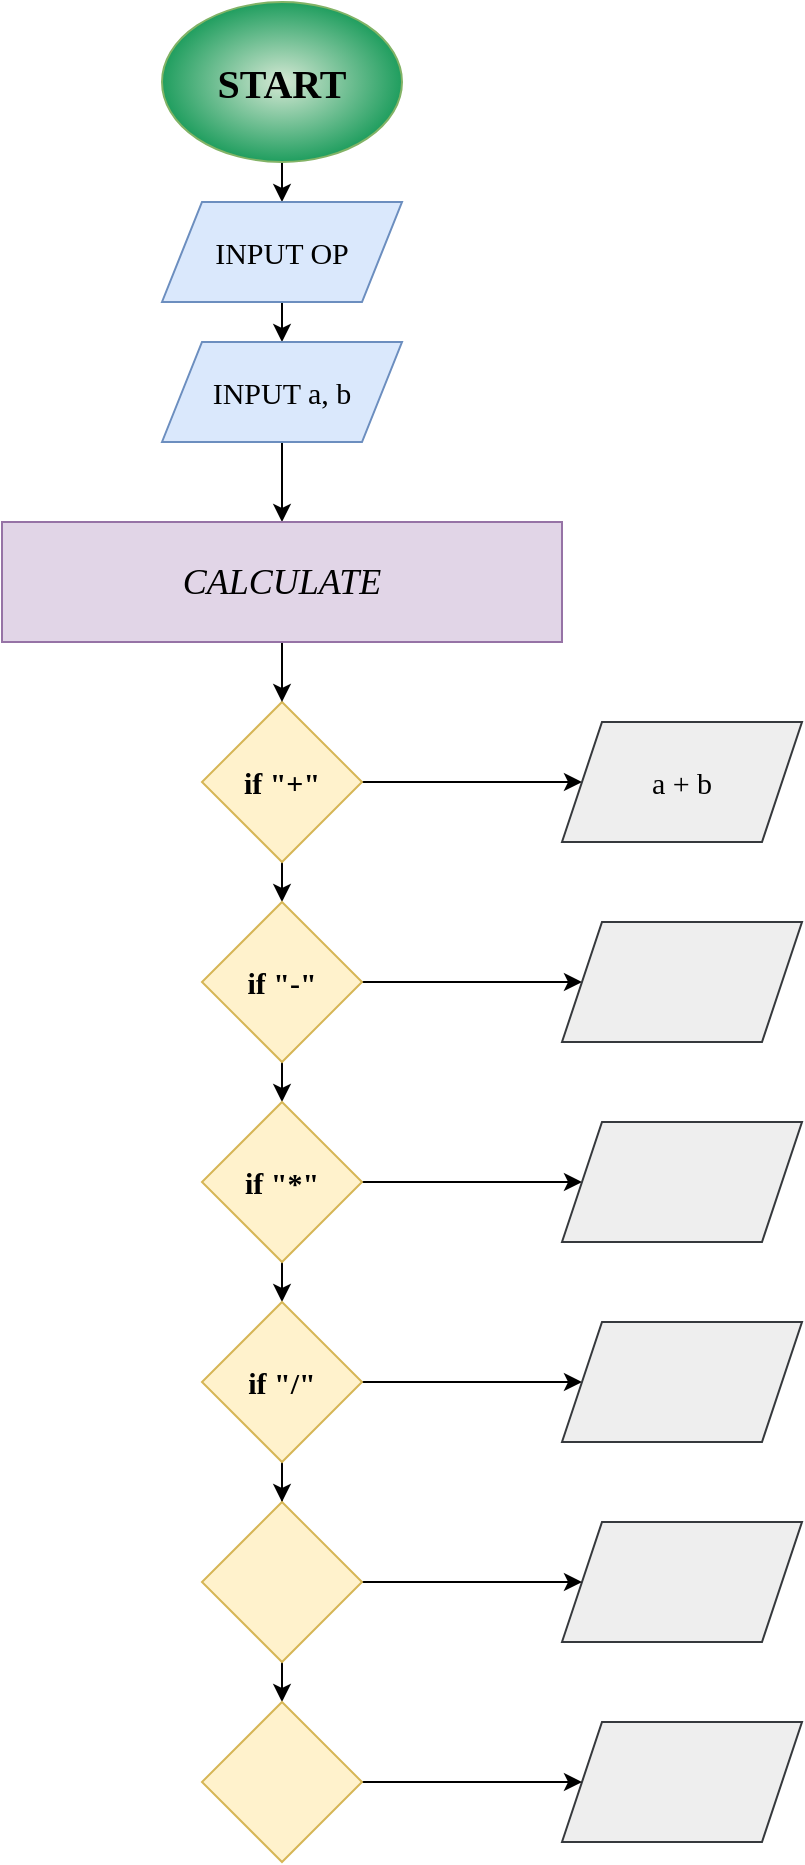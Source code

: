 <mxfile version="20.5.2" type="github">
  <diagram id="C5RBs43oDa-KdzZeNtuy" name="Page-1">
    <mxGraphModel dx="1422" dy="794" grid="1" gridSize="10" guides="1" tooltips="1" connect="1" arrows="1" fold="1" page="1" pageScale="1" pageWidth="827" pageHeight="1169" math="0" shadow="0">
      <root>
        <mxCell id="WIyWlLk6GJQsqaUBKTNV-0" />
        <mxCell id="WIyWlLk6GJQsqaUBKTNV-1" parent="WIyWlLk6GJQsqaUBKTNV-0" />
        <mxCell id="pvgt4qvxZRQ9d5zmDmnY-2" style="edgeStyle=orthogonalEdgeStyle;rounded=0;orthogonalLoop=1;jettySize=auto;html=1;exitX=0.5;exitY=1;exitDx=0;exitDy=0;entryX=0.5;entryY=0;entryDx=0;entryDy=0;" edge="1" parent="WIyWlLk6GJQsqaUBKTNV-1" source="pvgt4qvxZRQ9d5zmDmnY-0" target="pvgt4qvxZRQ9d5zmDmnY-4">
          <mxGeometry relative="1" as="geometry">
            <mxPoint x="420" y="130" as="targetPoint" />
          </mxGeometry>
        </mxCell>
        <mxCell id="pvgt4qvxZRQ9d5zmDmnY-0" value="START" style="ellipse;whiteSpace=wrap;html=1;fontSize=20;fontFamily=Comic Sans MS;fontStyle=1;fillColor=#d5e8d4;strokeColor=#82b366;gradientColor=#209E5F;gradientDirection=radial;" vertex="1" parent="WIyWlLk6GJQsqaUBKTNV-1">
          <mxGeometry x="360" y="10" width="120" height="80" as="geometry" />
        </mxCell>
        <mxCell id="pvgt4qvxZRQ9d5zmDmnY-6" style="edgeStyle=orthogonalEdgeStyle;rounded=0;orthogonalLoop=1;jettySize=auto;html=1;exitX=0.5;exitY=1;exitDx=0;exitDy=0;entryX=0.5;entryY=0;entryDx=0;entryDy=0;fontFamily=Comic Sans MS;fontSize=15;" edge="1" parent="WIyWlLk6GJQsqaUBKTNV-1" source="pvgt4qvxZRQ9d5zmDmnY-4" target="pvgt4qvxZRQ9d5zmDmnY-5">
          <mxGeometry relative="1" as="geometry" />
        </mxCell>
        <mxCell id="pvgt4qvxZRQ9d5zmDmnY-4" value="INPUT OP" style="shape=parallelogram;perimeter=parallelogramPerimeter;whiteSpace=wrap;html=1;fixedSize=1;fontFamily=Comic Sans MS;fontSize=15;fillColor=#dae8fc;strokeColor=#6c8ebf;" vertex="1" parent="WIyWlLk6GJQsqaUBKTNV-1">
          <mxGeometry x="360" y="110" width="120" height="50" as="geometry" />
        </mxCell>
        <mxCell id="pvgt4qvxZRQ9d5zmDmnY-25" style="edgeStyle=orthogonalEdgeStyle;rounded=0;orthogonalLoop=1;jettySize=auto;html=1;exitX=0.5;exitY=1;exitDx=0;exitDy=0;entryX=0.5;entryY=0;entryDx=0;entryDy=0;fontFamily=Comic Sans MS;fontSize=18;" edge="1" parent="WIyWlLk6GJQsqaUBKTNV-1" source="pvgt4qvxZRQ9d5zmDmnY-5" target="pvgt4qvxZRQ9d5zmDmnY-24">
          <mxGeometry relative="1" as="geometry" />
        </mxCell>
        <mxCell id="pvgt4qvxZRQ9d5zmDmnY-5" value="INPUT a, b" style="shape=parallelogram;perimeter=parallelogramPerimeter;whiteSpace=wrap;html=1;fixedSize=1;fontFamily=Comic Sans MS;fontSize=15;fillColor=#dae8fc;gradientDirection=radial;strokeColor=#6c8ebf;" vertex="1" parent="WIyWlLk6GJQsqaUBKTNV-1">
          <mxGeometry x="360" y="180" width="120" height="50" as="geometry" />
        </mxCell>
        <mxCell id="pvgt4qvxZRQ9d5zmDmnY-13" style="edgeStyle=orthogonalEdgeStyle;rounded=0;orthogonalLoop=1;jettySize=auto;html=1;exitX=0.5;exitY=1;exitDx=0;exitDy=0;entryX=0.5;entryY=0;entryDx=0;entryDy=0;fontFamily=Comic Sans MS;fontSize=15;" edge="1" parent="WIyWlLk6GJQsqaUBKTNV-1" source="pvgt4qvxZRQ9d5zmDmnY-8" target="pvgt4qvxZRQ9d5zmDmnY-9">
          <mxGeometry relative="1" as="geometry" />
        </mxCell>
        <mxCell id="pvgt4qvxZRQ9d5zmDmnY-20" style="edgeStyle=orthogonalEdgeStyle;rounded=0;orthogonalLoop=1;jettySize=auto;html=1;exitX=1;exitY=0.5;exitDx=0;exitDy=0;fontFamily=Comic Sans MS;fontSize=15;" edge="1" parent="WIyWlLk6GJQsqaUBKTNV-1" source="pvgt4qvxZRQ9d5zmDmnY-8" target="pvgt4qvxZRQ9d5zmDmnY-16">
          <mxGeometry relative="1" as="geometry" />
        </mxCell>
        <mxCell id="pvgt4qvxZRQ9d5zmDmnY-8" value="&lt;b&gt;if &quot;+&quot;&lt;/b&gt;" style="rhombus;whiteSpace=wrap;html=1;fontFamily=Comic Sans MS;fontSize=15;fillColor=#fff2cc;gradientDirection=radial;strokeColor=#d6b656;" vertex="1" parent="WIyWlLk6GJQsqaUBKTNV-1">
          <mxGeometry x="380" y="360" width="80" height="80" as="geometry" />
        </mxCell>
        <mxCell id="pvgt4qvxZRQ9d5zmDmnY-14" style="edgeStyle=orthogonalEdgeStyle;rounded=0;orthogonalLoop=1;jettySize=auto;html=1;exitX=0.5;exitY=1;exitDx=0;exitDy=0;entryX=0.5;entryY=0;entryDx=0;entryDy=0;fontFamily=Comic Sans MS;fontSize=15;" edge="1" parent="WIyWlLk6GJQsqaUBKTNV-1" source="pvgt4qvxZRQ9d5zmDmnY-9" target="pvgt4qvxZRQ9d5zmDmnY-10">
          <mxGeometry relative="1" as="geometry" />
        </mxCell>
        <mxCell id="pvgt4qvxZRQ9d5zmDmnY-21" style="edgeStyle=orthogonalEdgeStyle;rounded=0;orthogonalLoop=1;jettySize=auto;html=1;exitX=1;exitY=0.5;exitDx=0;exitDy=0;entryX=0;entryY=0.5;entryDx=0;entryDy=0;fontFamily=Comic Sans MS;fontSize=15;" edge="1" parent="WIyWlLk6GJQsqaUBKTNV-1" source="pvgt4qvxZRQ9d5zmDmnY-9" target="pvgt4qvxZRQ9d5zmDmnY-17">
          <mxGeometry relative="1" as="geometry" />
        </mxCell>
        <mxCell id="pvgt4qvxZRQ9d5zmDmnY-9" value="if &quot;-&quot;" style="rhombus;whiteSpace=wrap;html=1;fontFamily=Comic Sans MS;fontSize=15;fillColor=#fff2cc;gradientDirection=radial;strokeColor=#d6b656;fontStyle=1" vertex="1" parent="WIyWlLk6GJQsqaUBKTNV-1">
          <mxGeometry x="380" y="460" width="80" height="80" as="geometry" />
        </mxCell>
        <mxCell id="pvgt4qvxZRQ9d5zmDmnY-15" style="edgeStyle=orthogonalEdgeStyle;rounded=0;orthogonalLoop=1;jettySize=auto;html=1;exitX=0.5;exitY=1;exitDx=0;exitDy=0;entryX=0.5;entryY=0;entryDx=0;entryDy=0;fontFamily=Comic Sans MS;fontSize=15;" edge="1" parent="WIyWlLk6GJQsqaUBKTNV-1" source="pvgt4qvxZRQ9d5zmDmnY-10" target="pvgt4qvxZRQ9d5zmDmnY-11">
          <mxGeometry relative="1" as="geometry" />
        </mxCell>
        <mxCell id="pvgt4qvxZRQ9d5zmDmnY-22" style="edgeStyle=orthogonalEdgeStyle;rounded=0;orthogonalLoop=1;jettySize=auto;html=1;exitX=1;exitY=0.5;exitDx=0;exitDy=0;entryX=0;entryY=0.5;entryDx=0;entryDy=0;fontFamily=Comic Sans MS;fontSize=15;" edge="1" parent="WIyWlLk6GJQsqaUBKTNV-1" source="pvgt4qvxZRQ9d5zmDmnY-10" target="pvgt4qvxZRQ9d5zmDmnY-18">
          <mxGeometry relative="1" as="geometry" />
        </mxCell>
        <mxCell id="pvgt4qvxZRQ9d5zmDmnY-10" value="if &quot;*&quot;" style="rhombus;whiteSpace=wrap;html=1;fontFamily=Comic Sans MS;fontSize=15;fillColor=#fff2cc;gradientDirection=radial;strokeColor=#d6b656;fontStyle=1" vertex="1" parent="WIyWlLk6GJQsqaUBKTNV-1">
          <mxGeometry x="380" y="560" width="80" height="80" as="geometry" />
        </mxCell>
        <mxCell id="pvgt4qvxZRQ9d5zmDmnY-23" style="edgeStyle=orthogonalEdgeStyle;rounded=0;orthogonalLoop=1;jettySize=auto;html=1;exitX=1;exitY=0.5;exitDx=0;exitDy=0;entryX=0;entryY=0.5;entryDx=0;entryDy=0;fontFamily=Comic Sans MS;fontSize=15;" edge="1" parent="WIyWlLk6GJQsqaUBKTNV-1" source="pvgt4qvxZRQ9d5zmDmnY-11" target="pvgt4qvxZRQ9d5zmDmnY-19">
          <mxGeometry relative="1" as="geometry" />
        </mxCell>
        <mxCell id="pvgt4qvxZRQ9d5zmDmnY-32" style="edgeStyle=orthogonalEdgeStyle;rounded=0;orthogonalLoop=1;jettySize=auto;html=1;exitX=0.5;exitY=1;exitDx=0;exitDy=0;fontFamily=Comic Sans MS;fontSize=18;" edge="1" parent="WIyWlLk6GJQsqaUBKTNV-1" source="pvgt4qvxZRQ9d5zmDmnY-11" target="pvgt4qvxZRQ9d5zmDmnY-29">
          <mxGeometry relative="1" as="geometry" />
        </mxCell>
        <mxCell id="pvgt4qvxZRQ9d5zmDmnY-11" value="if &quot;/&quot;" style="rhombus;whiteSpace=wrap;html=1;fontFamily=Comic Sans MS;fontSize=15;fillColor=#fff2cc;gradientDirection=radial;strokeColor=#d6b656;fontStyle=1" vertex="1" parent="WIyWlLk6GJQsqaUBKTNV-1">
          <mxGeometry x="380" y="660" width="80" height="80" as="geometry" />
        </mxCell>
        <mxCell id="pvgt4qvxZRQ9d5zmDmnY-16" value="a + b" style="shape=parallelogram;perimeter=parallelogramPerimeter;whiteSpace=wrap;html=1;fixedSize=1;fontFamily=Comic Sans MS;fontSize=15;fillColor=#eeeeee;gradientDirection=radial;strokeColor=#36393d;" vertex="1" parent="WIyWlLk6GJQsqaUBKTNV-1">
          <mxGeometry x="560" y="370" width="120" height="60" as="geometry" />
        </mxCell>
        <mxCell id="pvgt4qvxZRQ9d5zmDmnY-17" value="" style="shape=parallelogram;perimeter=parallelogramPerimeter;whiteSpace=wrap;html=1;fixedSize=1;fontFamily=Comic Sans MS;fontSize=15;fillColor=#eeeeee;gradientDirection=radial;strokeColor=#36393d;" vertex="1" parent="WIyWlLk6GJQsqaUBKTNV-1">
          <mxGeometry x="560" y="470" width="120" height="60" as="geometry" />
        </mxCell>
        <mxCell id="pvgt4qvxZRQ9d5zmDmnY-18" value="" style="shape=parallelogram;perimeter=parallelogramPerimeter;whiteSpace=wrap;html=1;fixedSize=1;fontFamily=Comic Sans MS;fontSize=15;fillColor=#eeeeee;gradientDirection=radial;strokeColor=#36393d;" vertex="1" parent="WIyWlLk6GJQsqaUBKTNV-1">
          <mxGeometry x="560" y="570" width="120" height="60" as="geometry" />
        </mxCell>
        <mxCell id="pvgt4qvxZRQ9d5zmDmnY-19" value="" style="shape=parallelogram;perimeter=parallelogramPerimeter;whiteSpace=wrap;html=1;fixedSize=1;fontFamily=Comic Sans MS;fontSize=15;fillColor=#eeeeee;gradientDirection=radial;strokeColor=#36393d;" vertex="1" parent="WIyWlLk6GJQsqaUBKTNV-1">
          <mxGeometry x="560" y="670" width="120" height="60" as="geometry" />
        </mxCell>
        <mxCell id="pvgt4qvxZRQ9d5zmDmnY-26" style="edgeStyle=orthogonalEdgeStyle;rounded=0;orthogonalLoop=1;jettySize=auto;html=1;exitX=0.5;exitY=1;exitDx=0;exitDy=0;fontFamily=Comic Sans MS;fontSize=18;" edge="1" parent="WIyWlLk6GJQsqaUBKTNV-1" source="pvgt4qvxZRQ9d5zmDmnY-24" target="pvgt4qvxZRQ9d5zmDmnY-8">
          <mxGeometry relative="1" as="geometry" />
        </mxCell>
        <mxCell id="pvgt4qvxZRQ9d5zmDmnY-24" value="CALCULATE" style="rounded=0;whiteSpace=wrap;html=1;fontFamily=Comic Sans MS;fontSize=18;fillColor=#e1d5e7;gradientDirection=radial;strokeColor=#9673a6;fontStyle=2" vertex="1" parent="WIyWlLk6GJQsqaUBKTNV-1">
          <mxGeometry x="280" y="270" width="280" height="60" as="geometry" />
        </mxCell>
        <mxCell id="pvgt4qvxZRQ9d5zmDmnY-27" value="" style="shape=parallelogram;perimeter=parallelogramPerimeter;whiteSpace=wrap;html=1;fixedSize=1;fontFamily=Comic Sans MS;fontSize=15;fillColor=#eeeeee;gradientDirection=radial;strokeColor=#36393d;" vertex="1" parent="WIyWlLk6GJQsqaUBKTNV-1">
          <mxGeometry x="560" y="770" width="120" height="60" as="geometry" />
        </mxCell>
        <mxCell id="pvgt4qvxZRQ9d5zmDmnY-33" style="edgeStyle=orthogonalEdgeStyle;rounded=0;orthogonalLoop=1;jettySize=auto;html=1;exitX=1;exitY=0.5;exitDx=0;exitDy=0;entryX=0;entryY=0.5;entryDx=0;entryDy=0;fontFamily=Comic Sans MS;fontSize=18;" edge="1" parent="WIyWlLk6GJQsqaUBKTNV-1" source="pvgt4qvxZRQ9d5zmDmnY-29" target="pvgt4qvxZRQ9d5zmDmnY-27">
          <mxGeometry relative="1" as="geometry" />
        </mxCell>
        <mxCell id="pvgt4qvxZRQ9d5zmDmnY-34" style="edgeStyle=orthogonalEdgeStyle;rounded=0;orthogonalLoop=1;jettySize=auto;html=1;exitX=0.5;exitY=1;exitDx=0;exitDy=0;entryX=0.5;entryY=0;entryDx=0;entryDy=0;fontFamily=Comic Sans MS;fontSize=18;" edge="1" parent="WIyWlLk6GJQsqaUBKTNV-1" source="pvgt4qvxZRQ9d5zmDmnY-29" target="pvgt4qvxZRQ9d5zmDmnY-31">
          <mxGeometry relative="1" as="geometry" />
        </mxCell>
        <mxCell id="pvgt4qvxZRQ9d5zmDmnY-29" value="" style="rhombus;whiteSpace=wrap;html=1;fontFamily=Comic Sans MS;fontSize=15;fillColor=#fff2cc;gradientDirection=radial;strokeColor=#d6b656;" vertex="1" parent="WIyWlLk6GJQsqaUBKTNV-1">
          <mxGeometry x="380" y="760" width="80" height="80" as="geometry" />
        </mxCell>
        <mxCell id="pvgt4qvxZRQ9d5zmDmnY-30" value="" style="shape=parallelogram;perimeter=parallelogramPerimeter;whiteSpace=wrap;html=1;fixedSize=1;fontFamily=Comic Sans MS;fontSize=15;fillColor=#eeeeee;gradientDirection=radial;strokeColor=#36393d;" vertex="1" parent="WIyWlLk6GJQsqaUBKTNV-1">
          <mxGeometry x="560" y="870" width="120" height="60" as="geometry" />
        </mxCell>
        <mxCell id="pvgt4qvxZRQ9d5zmDmnY-35" style="edgeStyle=orthogonalEdgeStyle;rounded=0;orthogonalLoop=1;jettySize=auto;html=1;exitX=1;exitY=0.5;exitDx=0;exitDy=0;entryX=0;entryY=0.5;entryDx=0;entryDy=0;fontFamily=Comic Sans MS;fontSize=18;" edge="1" parent="WIyWlLk6GJQsqaUBKTNV-1" source="pvgt4qvxZRQ9d5zmDmnY-31" target="pvgt4qvxZRQ9d5zmDmnY-30">
          <mxGeometry relative="1" as="geometry" />
        </mxCell>
        <mxCell id="pvgt4qvxZRQ9d5zmDmnY-31" value="" style="rhombus;whiteSpace=wrap;html=1;fontFamily=Comic Sans MS;fontSize=15;fillColor=#fff2cc;gradientDirection=radial;strokeColor=#d6b656;" vertex="1" parent="WIyWlLk6GJQsqaUBKTNV-1">
          <mxGeometry x="380" y="860" width="80" height="80" as="geometry" />
        </mxCell>
      </root>
    </mxGraphModel>
  </diagram>
</mxfile>
